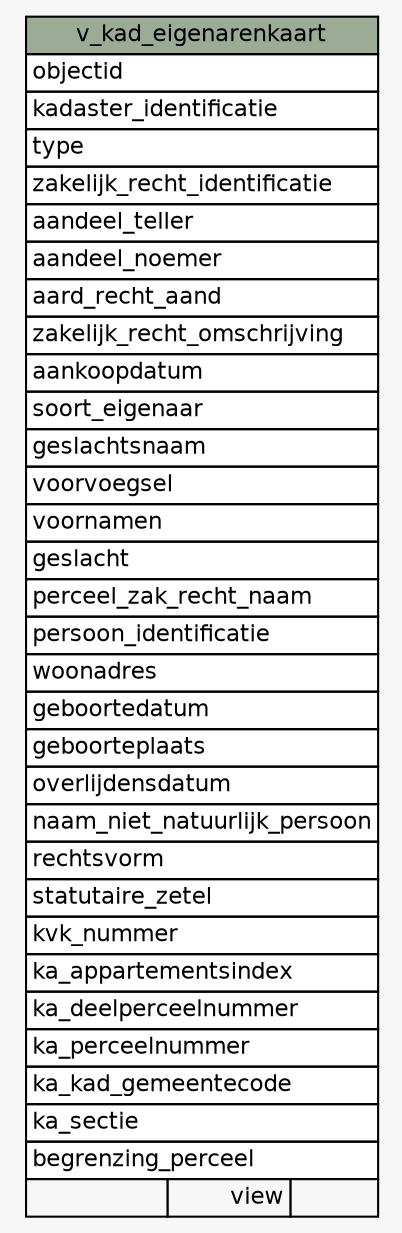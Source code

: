 // dot 2.40.1 on Linux 4.15.0-36-generic
// SchemaSpy rev Unknown
digraph "v_kad_eigenarenkaart" {
  graph [
    rankdir="RL"
    bgcolor="#f7f7f7"
    nodesep="0.18"
    ranksep="0.46"
    fontname="Helvetica"
    fontsize="11"
  ];
  node [
    fontname="Helvetica"
    fontsize="11"
    shape="plaintext"
  ];
  edge [
    arrowsize="0.8"
  ];
  "v_kad_eigenarenkaart" [
    label=<
    <TABLE BORDER="0" CELLBORDER="1" CELLSPACING="0" BGCOLOR="#ffffff">
      <TR><TD COLSPAN="3" BGCOLOR="#9bab96" ALIGN="CENTER">v_kad_eigenarenkaart</TD></TR>
      <TR><TD PORT="objectid" COLSPAN="3" ALIGN="LEFT">objectid</TD></TR>
      <TR><TD PORT="kadaster_identificatie" COLSPAN="3" ALIGN="LEFT">kadaster_identificatie</TD></TR>
      <TR><TD PORT="type" COLSPAN="3" ALIGN="LEFT">type</TD></TR>
      <TR><TD PORT="zakelijk_recht_identificatie" COLSPAN="3" ALIGN="LEFT">zakelijk_recht_identificatie</TD></TR>
      <TR><TD PORT="aandeel_teller" COLSPAN="3" ALIGN="LEFT">aandeel_teller</TD></TR>
      <TR><TD PORT="aandeel_noemer" COLSPAN="3" ALIGN="LEFT">aandeel_noemer</TD></TR>
      <TR><TD PORT="aard_recht_aand" COLSPAN="3" ALIGN="LEFT">aard_recht_aand</TD></TR>
      <TR><TD PORT="zakelijk_recht_omschrijving" COLSPAN="3" ALIGN="LEFT">zakelijk_recht_omschrijving</TD></TR>
      <TR><TD PORT="aankoopdatum" COLSPAN="3" ALIGN="LEFT">aankoopdatum</TD></TR>
      <TR><TD PORT="soort_eigenaar" COLSPAN="3" ALIGN="LEFT">soort_eigenaar</TD></TR>
      <TR><TD PORT="geslachtsnaam" COLSPAN="3" ALIGN="LEFT">geslachtsnaam</TD></TR>
      <TR><TD PORT="voorvoegsel" COLSPAN="3" ALIGN="LEFT">voorvoegsel</TD></TR>
      <TR><TD PORT="voornamen" COLSPAN="3" ALIGN="LEFT">voornamen</TD></TR>
      <TR><TD PORT="geslacht" COLSPAN="3" ALIGN="LEFT">geslacht</TD></TR>
      <TR><TD PORT="perceel_zak_recht_naam" COLSPAN="3" ALIGN="LEFT">perceel_zak_recht_naam</TD></TR>
      <TR><TD PORT="persoon_identificatie" COLSPAN="3" ALIGN="LEFT">persoon_identificatie</TD></TR>
      <TR><TD PORT="woonadres" COLSPAN="3" ALIGN="LEFT">woonadres</TD></TR>
      <TR><TD PORT="geboortedatum" COLSPAN="3" ALIGN="LEFT">geboortedatum</TD></TR>
      <TR><TD PORT="geboorteplaats" COLSPAN="3" ALIGN="LEFT">geboorteplaats</TD></TR>
      <TR><TD PORT="overlijdensdatum" COLSPAN="3" ALIGN="LEFT">overlijdensdatum</TD></TR>
      <TR><TD PORT="naam_niet_natuurlijk_persoon" COLSPAN="3" ALIGN="LEFT">naam_niet_natuurlijk_persoon</TD></TR>
      <TR><TD PORT="rechtsvorm" COLSPAN="3" ALIGN="LEFT">rechtsvorm</TD></TR>
      <TR><TD PORT="statutaire_zetel" COLSPAN="3" ALIGN="LEFT">statutaire_zetel</TD></TR>
      <TR><TD PORT="kvk_nummer" COLSPAN="3" ALIGN="LEFT">kvk_nummer</TD></TR>
      <TR><TD PORT="ka_appartementsindex" COLSPAN="3" ALIGN="LEFT">ka_appartementsindex</TD></TR>
      <TR><TD PORT="ka_deelperceelnummer" COLSPAN="3" ALIGN="LEFT">ka_deelperceelnummer</TD></TR>
      <TR><TD PORT="ka_perceelnummer" COLSPAN="3" ALIGN="LEFT">ka_perceelnummer</TD></TR>
      <TR><TD PORT="ka_kad_gemeentecode" COLSPAN="3" ALIGN="LEFT">ka_kad_gemeentecode</TD></TR>
      <TR><TD PORT="ka_sectie" COLSPAN="3" ALIGN="LEFT">ka_sectie</TD></TR>
      <TR><TD PORT="begrenzing_perceel" COLSPAN="3" ALIGN="LEFT">begrenzing_perceel</TD></TR>
      <TR><TD ALIGN="LEFT" BGCOLOR="#f7f7f7">  </TD><TD ALIGN="RIGHT" BGCOLOR="#f7f7f7">view</TD><TD ALIGN="RIGHT" BGCOLOR="#f7f7f7">  </TD></TR>
    </TABLE>>
    URL="tables/v_kad_eigenarenkaart.html"
    tooltip="v_kad_eigenarenkaart"
  ];
}
